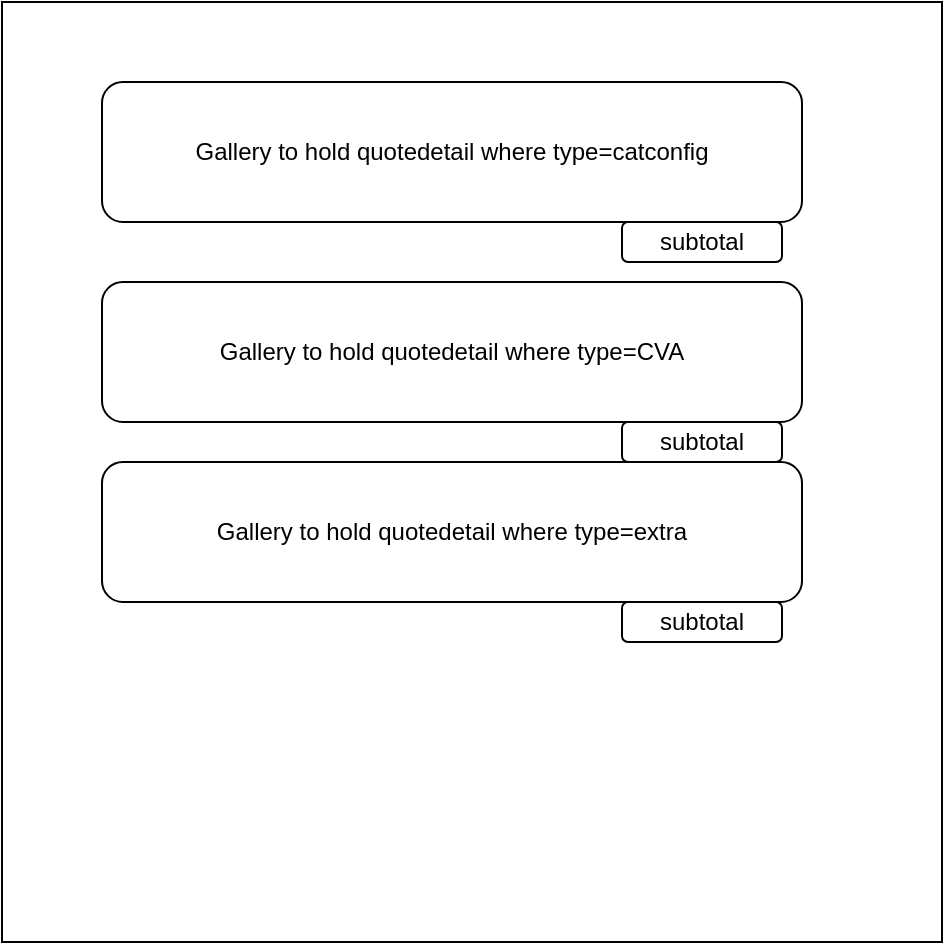 <mxfile version="16.2.2" type="github"><diagram id="xsUsh-xP6hJWRqF6jP30" name="Page-1"><mxGraphModel dx="1004" dy="575" grid="1" gridSize="10" guides="1" tooltips="1" connect="1" arrows="1" fold="1" page="1" pageScale="1" pageWidth="850" pageHeight="1100" math="0" shadow="0"><root><mxCell id="0"/><mxCell id="1" parent="0"/><mxCell id="m53d76lUFr0isHhAreVI-1" value="" style="whiteSpace=wrap;html=1;aspect=fixed;" vertex="1" parent="1"><mxGeometry x="190" y="50" width="470" height="470" as="geometry"/></mxCell><mxCell id="m53d76lUFr0isHhAreVI-2" value="Gallery to hold quotedetail where type=catconfig" style="rounded=1;whiteSpace=wrap;html=1;" vertex="1" parent="1"><mxGeometry x="240" y="90" width="350" height="70" as="geometry"/></mxCell><mxCell id="m53d76lUFr0isHhAreVI-3" value="Gallery to hold quotedetail where type=CVA" style="rounded=1;whiteSpace=wrap;html=1;" vertex="1" parent="1"><mxGeometry x="240" y="190" width="350" height="70" as="geometry"/></mxCell><mxCell id="m53d76lUFr0isHhAreVI-4" value="subtotal" style="rounded=1;whiteSpace=wrap;html=1;" vertex="1" parent="1"><mxGeometry x="500" y="160" width="80" height="20" as="geometry"/></mxCell><mxCell id="m53d76lUFr0isHhAreVI-5" value="subtotal" style="rounded=1;whiteSpace=wrap;html=1;" vertex="1" parent="1"><mxGeometry x="500" y="260" width="80" height="20" as="geometry"/></mxCell><mxCell id="m53d76lUFr0isHhAreVI-6" value="Gallery to hold quotedetail where type=extra" style="rounded=1;whiteSpace=wrap;html=1;" vertex="1" parent="1"><mxGeometry x="240" y="280" width="350" height="70" as="geometry"/></mxCell><mxCell id="m53d76lUFr0isHhAreVI-7" value="subtotal" style="rounded=1;whiteSpace=wrap;html=1;" vertex="1" parent="1"><mxGeometry x="500" y="350" width="80" height="20" as="geometry"/></mxCell></root></mxGraphModel></diagram></mxfile>
